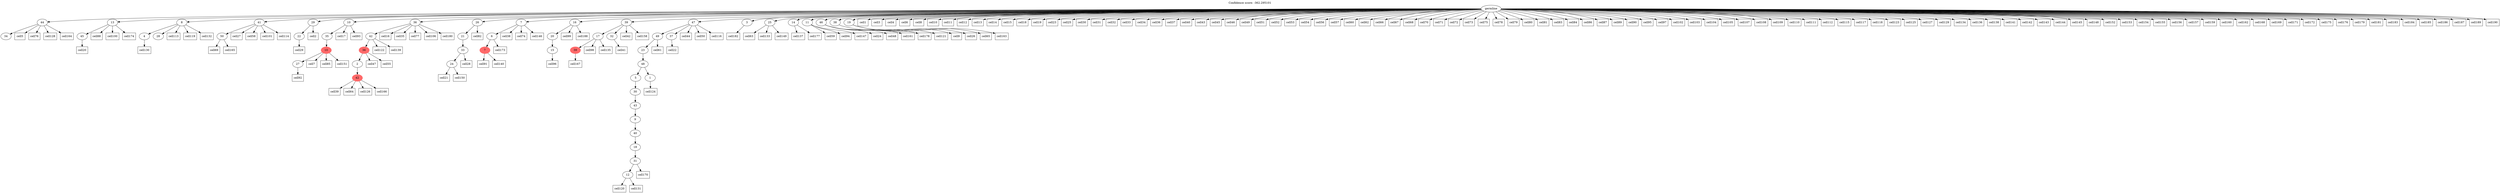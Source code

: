 digraph g {
	"51" -> "52";
	"52" [label="34"];
	"48" -> "49";
	"49" [label="45"];
	"44" -> "45";
	"45" [label="4"];
	"44" -> "46";
	"46" [label="28"];
	"41" -> "42";
	"42" [label="50"];
	"39" -> "40";
	"40" [label="22"];
	"36" -> "37";
	"37" [label="27"];
	"35" -> "36";
	"36" [color=indianred1, style=filled, label="10"];
	"34" -> "35";
	"35" [label="35"];
	"32" -> "33";
	"33" [color=indianred1, style=filled, label="42"];
	"31" -> "32";
	"32" [label="2"];
	"30" -> "31";
	"31" [color=indianred1, style=filled, label="36"];
	"29" -> "30";
	"30" [label="42"];
	"27" -> "28";
	"28" [label="24"];
	"26" -> "27";
	"27" [label="33"];
	"25" -> "26";
	"26" [label="21"];
	"23" -> "24";
	"24" [color=indianred1, style=filled, label="7"];
	"22" -> "23";
	"23" [label="6"];
	"20" -> "21";
	"21" [label="15"];
	"19" -> "20";
	"20" [label="20"];
	"16" -> "17";
	"17" [color=indianred1, style=filled, label="39"];
	"15" -> "16";
	"16" [label="17"];
	"15" -> "18";
	"18" [label="32"];
	"11" -> "12";
	"12" [label="12"];
	"10" -> "11";
	"11" [label="31"];
	"9" -> "10";
	"10" [label="18"];
	"8" -> "9";
	"9" [label="40"];
	"7" -> "8";
	"8" [label="9"];
	"6" -> "7";
	"7" [label="43"];
	"5" -> "6";
	"6" [label="30"];
	"4" -> "5";
	"5" [label="5"];
	"4" -> "13";
	"13" [label="1"];
	"3" -> "4";
	"4" [label="48"];
	"2" -> "3";
	"3" [label="23"];
	"1" -> "2";
	"2" [label="49"];
	"1" -> "14";
	"14" [label="37"];
	"0" -> "1";
	"1" [label="47"];
	"0" -> "15";
	"15" [label="39"];
	"0" -> "19";
	"19" [label="16"];
	"0" -> "22";
	"22" [label="7"];
	"0" -> "25";
	"25" [label="26"];
	"0" -> "29";
	"29" [label="36"];
	"0" -> "34";
	"34" [label="10"];
	"0" -> "38";
	"38" [label="3"];
	"0" -> "39";
	"39" [label="29"];
	"0" -> "41";
	"41" [label="41"];
	"0" -> "43";
	"43" [label="25"];
	"0" -> "44";
	"44" [label="8"];
	"0" -> "47";
	"47" [label="14"];
	"0" -> "48";
	"48" [label="13"];
	"0" -> "50";
	"50" [label="11"];
	"0" -> "51";
	"51" [label="44"];
	"0" -> "53";
	"53" [label="46"];
	"0" -> "54";
	"54" [label="38"];
	"0" -> "55";
	"55" [label="19"];
	"0" [label="germline"];
	"0" -> "cell1";
	"cell1" [shape=box];
	"39" -> "cell2";
	"cell2" [shape=box];
	"0" -> "cell3";
	"cell3" [shape=box];
	"0" -> "cell4";
	"cell4" [shape=box];
	"51" -> "cell5";
	"cell5" [shape=box];
	"0" -> "cell6";
	"cell6" [shape=box];
	"36" -> "cell7";
	"cell7" [shape=box];
	"0" -> "cell8";
	"cell8" [shape=box];
	"55" -> "cell9";
	"cell9" [shape=box];
	"0" -> "cell10";
	"cell10" [shape=box];
	"0" -> "cell11";
	"cell11" [shape=box];
	"0" -> "cell12";
	"cell12" [shape=box];
	"0" -> "cell13";
	"cell13" [shape=box];
	"0" -> "cell14";
	"cell14" [shape=box];
	"0" -> "cell15";
	"cell15" [shape=box];
	"29" -> "cell16";
	"cell16" [shape=box];
	"34" -> "cell17";
	"cell17" [shape=box];
	"0" -> "cell18";
	"cell18" [shape=box];
	"0" -> "cell19";
	"cell19" [shape=box];
	"49" -> "cell20";
	"cell20" [shape=box];
	"28" -> "cell21";
	"cell21" [shape=box];
	"14" -> "cell22";
	"cell22" [shape=box];
	"0" -> "cell23";
	"cell23" [shape=box];
	"53" -> "cell24";
	"cell24" [shape=box];
	"0" -> "cell25";
	"cell25" [shape=box];
	"55" -> "cell26";
	"cell26" [shape=box];
	"41" -> "cell27";
	"cell27" [shape=box];
	"27" -> "cell28";
	"cell28" [shape=box];
	"40" -> "cell29";
	"cell29" [shape=box];
	"0" -> "cell30";
	"cell30" [shape=box];
	"0" -> "cell31";
	"cell31" [shape=box];
	"0" -> "cell32";
	"cell32" [shape=box];
	"0" -> "cell33";
	"cell33" [shape=box];
	"0" -> "cell34";
	"cell34" [shape=box];
	"29" -> "cell35";
	"cell35" [shape=box];
	"0" -> "cell36";
	"cell36" [shape=box];
	"0" -> "cell37";
	"cell37" [shape=box];
	"22" -> "cell38";
	"cell38" [shape=box];
	"33" -> "cell39";
	"cell39" [shape=box];
	"0" -> "cell40";
	"cell40" [shape=box];
	"18" -> "cell41";
	"cell41" [shape=box];
	"15" -> "cell42";
	"cell42" [shape=box];
	"0" -> "cell43";
	"cell43" [shape=box];
	"1" -> "cell44";
	"cell44" [shape=box];
	"0" -> "cell45";
	"cell45" [shape=box];
	"0" -> "cell46";
	"cell46" [shape=box];
	"31" -> "cell47";
	"cell47" [shape=box];
	"53" -> "cell48";
	"cell48" [shape=box];
	"0" -> "cell49";
	"cell49" [shape=box];
	"1" -> "cell50";
	"cell50" [shape=box];
	"0" -> "cell51";
	"cell51" [shape=box];
	"0" -> "cell52";
	"cell52" [shape=box];
	"0" -> "cell53";
	"cell53" [shape=box];
	"0" -> "cell54";
	"cell54" [shape=box];
	"31" -> "cell55";
	"cell55" [shape=box];
	"0" -> "cell56";
	"cell56" [shape=box];
	"0" -> "cell57";
	"cell57" [shape=box];
	"41" -> "cell58";
	"cell58" [shape=box];
	"50" -> "cell59";
	"cell59" [shape=box];
	"0" -> "cell60";
	"cell60" [shape=box];
	"2" -> "cell61";
	"cell61" [shape=box];
	"0" -> "cell62";
	"cell62" [shape=box];
	"43" -> "cell63";
	"cell63" [shape=box];
	"33" -> "cell64";
	"cell64" [shape=box];
	"55" -> "cell65";
	"cell65" [shape=box];
	"0" -> "cell66";
	"cell66" [shape=box];
	"0" -> "cell67";
	"cell67" [shape=box];
	"0" -> "cell68";
	"cell68" [shape=box];
	"42" -> "cell69";
	"cell69" [shape=box];
	"0" -> "cell70";
	"cell70" [shape=box];
	"0" -> "cell71";
	"cell71" [shape=box];
	"0" -> "cell72";
	"cell72" [shape=box];
	"0" -> "cell73";
	"cell73" [shape=box];
	"22" -> "cell74";
	"cell74" [shape=box];
	"0" -> "cell75";
	"cell75" [shape=box];
	"51" -> "cell76";
	"cell76" [shape=box];
	"29" -> "cell77";
	"cell77" [shape=box];
	"0" -> "cell78";
	"cell78" [shape=box];
	"0" -> "cell79";
	"cell79" [shape=box];
	"0" -> "cell80";
	"cell80" [shape=box];
	"0" -> "cell81";
	"cell81" [shape=box];
	"25" -> "cell82";
	"cell82" [shape=box];
	"0" -> "cell83";
	"cell83" [shape=box];
	"0" -> "cell84";
	"cell84" [shape=box];
	"36" -> "cell85";
	"cell85" [shape=box];
	"0" -> "cell86";
	"cell86" [shape=box];
	"0" -> "cell87";
	"cell87" [shape=box];
	"48" -> "cell88";
	"cell88" [shape=box];
	"0" -> "cell89";
	"cell89" [shape=box];
	"0" -> "cell90";
	"cell90" [shape=box];
	"24" -> "cell91";
	"cell91" [shape=box];
	"37" -> "cell92";
	"cell92" [shape=box];
	"34" -> "cell93";
	"cell93" [shape=box];
	"50" -> "cell94";
	"cell94" [shape=box];
	"0" -> "cell95";
	"cell95" [shape=box];
	"21" -> "cell96";
	"cell96" [shape=box];
	"0" -> "cell97";
	"cell97" [shape=box];
	"16" -> "cell98";
	"cell98" [shape=box];
	"19" -> "cell99";
	"cell99" [shape=box];
	"48" -> "cell100";
	"cell100" [shape=box];
	"41" -> "cell101";
	"cell101" [shape=box];
	"0" -> "cell102";
	"cell102" [shape=box];
	"0" -> "cell103";
	"cell103" [shape=box];
	"0" -> "cell104";
	"cell104" [shape=box];
	"0" -> "cell105";
	"cell105" [shape=box];
	"29" -> "cell106";
	"cell106" [shape=box];
	"0" -> "cell107";
	"cell107" [shape=box];
	"0" -> "cell108";
	"cell108" [shape=box];
	"0" -> "cell109";
	"cell109" [shape=box];
	"0" -> "cell110";
	"cell110" [shape=box];
	"0" -> "cell111";
	"cell111" [shape=box];
	"0" -> "cell112";
	"cell112" [shape=box];
	"44" -> "cell113";
	"cell113" [shape=box];
	"41" -> "cell114";
	"cell114" [shape=box];
	"0" -> "cell115";
	"cell115" [shape=box];
	"1" -> "cell116";
	"cell116" [shape=box];
	"0" -> "cell117";
	"cell117" [shape=box];
	"0" -> "cell118";
	"cell118" [shape=box];
	"44" -> "cell119";
	"cell119" [shape=box];
	"12" -> "cell120";
	"cell120" [shape=box];
	"54" -> "cell121";
	"cell121" [shape=box];
	"30" -> "cell122";
	"cell122" [shape=box];
	"0" -> "cell123";
	"cell123" [shape=box];
	"13" -> "cell124";
	"cell124" [shape=box];
	"0" -> "cell125";
	"cell125" [shape=box];
	"33" -> "cell126";
	"cell126" [shape=box];
	"0" -> "cell127";
	"cell127" [shape=box];
	"51" -> "cell128";
	"cell128" [shape=box];
	"0" -> "cell129";
	"cell129" [shape=box];
	"45" -> "cell130";
	"cell130" [shape=box];
	"12" -> "cell131";
	"cell131" [shape=box];
	"44" -> "cell132";
	"cell132" [shape=box];
	"43" -> "cell133";
	"cell133" [shape=box];
	"0" -> "cell134";
	"cell134" [shape=box];
	"16" -> "cell135";
	"cell135" [shape=box];
	"0" -> "cell136";
	"cell136" [shape=box];
	"47" -> "cell137";
	"cell137" [shape=box];
	"0" -> "cell138";
	"cell138" [shape=box];
	"30" -> "cell139";
	"cell139" [shape=box];
	"24" -> "cell140";
	"cell140" [shape=box];
	"0" -> "cell141";
	"cell141" [shape=box];
	"0" -> "cell142";
	"cell142" [shape=box];
	"0" -> "cell143";
	"cell143" [shape=box];
	"0" -> "cell144";
	"cell144" [shape=box];
	"0" -> "cell145";
	"cell145" [shape=box];
	"22" -> "cell146";
	"cell146" [shape=box];
	"50" -> "cell147";
	"cell147" [shape=box];
	"0" -> "cell148";
	"cell148" [shape=box];
	"43" -> "cell149";
	"cell149" [shape=box];
	"28" -> "cell150";
	"cell150" [shape=box];
	"36" -> "cell151";
	"cell151" [shape=box];
	"0" -> "cell152";
	"cell152" [shape=box];
	"0" -> "cell153";
	"cell153" [shape=box];
	"0" -> "cell154";
	"cell154" [shape=box];
	"0" -> "cell155";
	"cell155" [shape=box];
	"0" -> "cell156";
	"cell156" [shape=box];
	"0" -> "cell157";
	"cell157" [shape=box];
	"15" -> "cell158";
	"cell158" [shape=box];
	"0" -> "cell159";
	"cell159" [shape=box];
	"0" -> "cell160";
	"cell160" [shape=box];
	"53" -> "cell161";
	"cell161" [shape=box];
	"0" -> "cell162";
	"cell162" [shape=box];
	"55" -> "cell163";
	"cell163" [shape=box];
	"51" -> "cell164";
	"cell164" [shape=box];
	"42" -> "cell165";
	"cell165" [shape=box];
	"33" -> "cell166";
	"cell166" [shape=box];
	"17" -> "cell167";
	"cell167" [shape=box];
	"0" -> "cell168";
	"cell168" [shape=box];
	"0" -> "cell169";
	"cell169" [shape=box];
	"11" -> "cell170";
	"cell170" [shape=box];
	"0" -> "cell171";
	"cell171" [shape=box];
	"0" -> "cell172";
	"cell172" [shape=box];
	"23" -> "cell173";
	"cell173" [shape=box];
	"48" -> "cell174";
	"cell174" [shape=box];
	"0" -> "cell175";
	"cell175" [shape=box];
	"0" -> "cell176";
	"cell176" [shape=box];
	"47" -> "cell177";
	"cell177" [shape=box];
	"53" -> "cell178";
	"cell178" [shape=box];
	"0" -> "cell179";
	"cell179" [shape=box];
	"29" -> "cell180";
	"cell180" [shape=box];
	"0" -> "cell181";
	"cell181" [shape=box];
	"38" -> "cell182";
	"cell182" [shape=box];
	"0" -> "cell183";
	"cell183" [shape=box];
	"0" -> "cell184";
	"cell184" [shape=box];
	"0" -> "cell185";
	"cell185" [shape=box];
	"0" -> "cell186";
	"cell186" [shape=box];
	"0" -> "cell187";
	"cell187" [shape=box];
	"19" -> "cell188";
	"cell188" [shape=box];
	"0" -> "cell189";
	"cell189" [shape=box];
	"0" -> "cell190";
	"cell190" [shape=box];
	labelloc="t";
	label="Confidence score: -362.295101";
}
